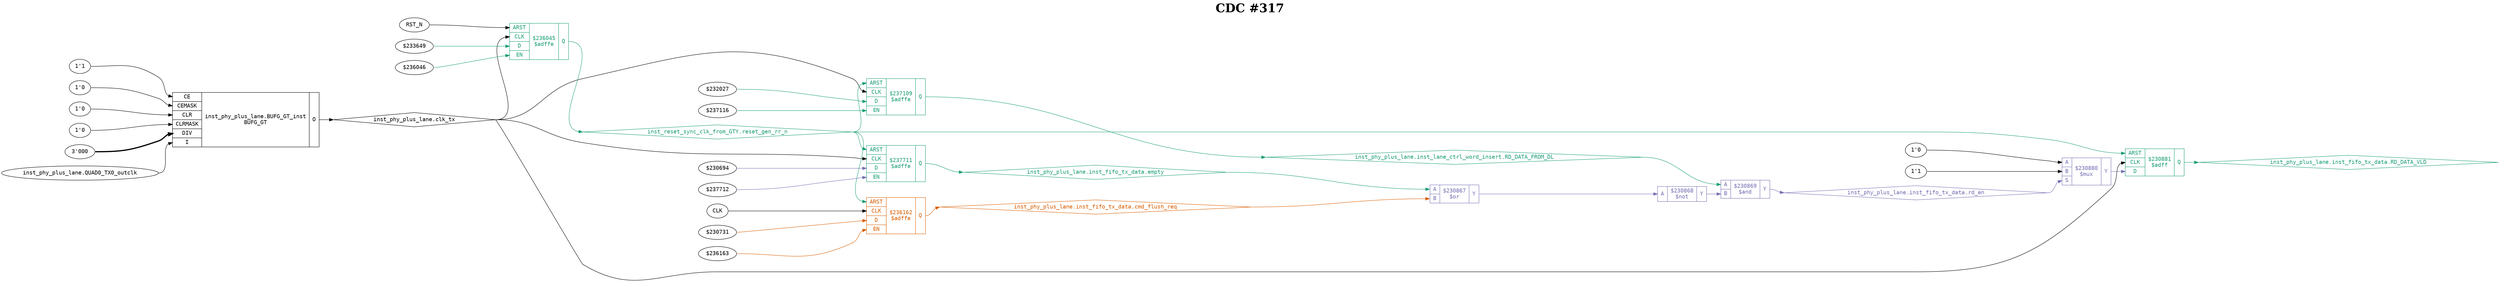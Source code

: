 digraph "spacefibre_light_top" {
label=<<b>CDC #317</b>>;
labelloc="t"
fontsize="30"
node ["fontname"="Courier"]
edge ["fontname"="Courier"]
rankdir="LR";
remincross=true;
n4 [ shape=diamond, label="inst_phy_plus_lane.clk_tx", color="black", fontcolor="black", href="/src/module_phy_plus_lane/phy_plus_lane.vhd#651" ];
n5 [ shape=diamond, label="inst_phy_plus_lane.inst_fifo_tx_data.RD_DATA_VLD", colorscheme="dark28", color="1", fontcolor="1", href="/src/ip/fifo_dc/fifo_dc.vhd#55" ];
n6 [ shape=diamond, label="inst_phy_plus_lane.inst_fifo_tx_data.cmd_flush_req", colorscheme="dark28", color="2", fontcolor="2", href="/src/ip/fifo_dc/fifo_dc.vhd#111" ];
n7 [ shape=diamond, label="inst_phy_plus_lane.inst_fifo_tx_data.empty", colorscheme="dark28", color="1", fontcolor="1", href="/src/ip/fifo_dc/fifo_dc.vhd#129" ];
n8 [ shape=diamond, label="inst_phy_plus_lane.inst_fifo_tx_data.rd_en", colorscheme="dark28", color="3", fontcolor="3", href="/src/ip/fifo_dc/fifo_dc.vhd#124" ];
n9 [ shape=diamond, label="inst_phy_plus_lane.inst_lane_ctrl_word_insert.RD_DATA_FROM_DL", colorscheme="dark28", color="1", fontcolor="1", href="/src/module_phy_plus_lane/lane_ctrl_word_insert.vhd#39" ];
n10 [ shape=diamond, label="inst_reset_sync_clk_from_GTY.reset_gen_rr_n", colorscheme="dark28", color="1", fontcolor="1", href="/src/ip_spacefibre_light_top/reset_gen.vhd#46" ];
{ rank="source";}
{ rank="sink";}
v0 [ label="RST_N" ];
v1 [ label="$233649" ];
v2 [ label="$236046" ];
c16 [ shape=record, label="{{<p11> ARST|<p12> CLK|<p13> D|<p14> EN}|$236045\n$adffe|{<p15> Q}}", colorscheme="dark28", color="1", fontcolor="1" , href="/src/ip_spacefibre_light_top/reset_gen.vhd#56"  ];
v3 [ label="CLK" ];
v4 [ label="$230731" ];
v5 [ label="$236163" ];
c17 [ shape=record, label="{{<p11> ARST|<p12> CLK|<p13> D|<p14> EN}|$236162\n$adffe|{<p15> Q}}", colorscheme="dark28", color="2", fontcolor="2" , href="/src/ip/fifo_dc/fifo_dc.vhd#440"  ];
v6 [ label="$232027" ];
v7 [ label="$237116" ];
c18 [ shape=record, label="{{<p11> ARST|<p12> CLK|<p13> D|<p14> EN}|$237109\n$adffe|{<p15> Q}}", colorscheme="dark28", color="1", fontcolor="1" , href="/src/module_phy_plus_lane/lane_ctrl_word_insert.vhd#79"  ];
v8 [ label="$230694" ];
v9 [ label="$237712" ];
c19 [ shape=record, label="{{<p11> ARST|<p12> CLK|<p13> D|<p14> EN}|$237711\n$adffe|{<p15> Q}}", colorscheme="dark28", color="1", fontcolor="1" , href="/src/ip/fifo_dc/fifo_dc.vhd#378"  ];
c20 [ shape=record, label="{{<p11> ARST|<p12> CLK|<p13> D}|$230881\n$adff|{<p15> Q}}", colorscheme="dark28", color="1", fontcolor="1" , href="/src/ip/fifo_dc/fifo_dc.vhd#300"  ];
c24 [ shape=record, label="{{<p21> A|<p22> B}|$230867\n$or|{<p23> Y}}", colorscheme="dark28", color="3", fontcolor="3" , href="/src/ip/fifo_dc/fifo_dc.vhd#290"  ];
c25 [ shape=record, label="{{<p21> A}|$230868\n$not|{<p23> Y}}", colorscheme="dark28", color="3", fontcolor="3" , href="/src/ip/fifo_dc/fifo_dc.vhd#290"  ];
c26 [ shape=record, label="{{<p21> A|<p22> B}|$230869\n$and|{<p23> Y}}", colorscheme="dark28", color="3", fontcolor="3" , href="/src/ip/fifo_dc/fifo_dc.vhd#290"  ];
v10 [ label="1'0" ];
v11 [ label="1'1" ];
c28 [ shape=record, label="{{<p21> A|<p22> B|<p27> S}|$230880\n$mux|{<p23> Y}}", colorscheme="dark28", color="3", fontcolor="3" , href="/src/ip/fifo_dc/fifo_dc.vhd#305"  ];
v12 [ label="1'1" ];
v13 [ label="1'0" ];
v14 [ label="1'0" ];
v15 [ label="1'0" ];
v16 [ label="3'000" ];
v17 [ label="inst_phy_plus_lane.QUAD0_TX0_outclk" ];
c36 [ shape=record, label="{{<p29> CE|<p30> CEMASK|<p31> CLR|<p32> CLRMASK|<p33> DIV|<p34> I}|inst_phy_plus_lane.BUFG_GT_inst\nBUFG_GT|{<p35> O}}", href="/src/module_phy_plus_lane/phy_plus_lane.vhd#991"  ];
c24:p23:e -> c25:p21:w [colorscheme="dark28", color="3", fontcolor="3", label=""];
c16:p15:e -> n10:w [colorscheme="dark28", color="1", fontcolor="1", label=""];
n10:e -> c17:p11:w [colorscheme="dark28", color="1", fontcolor="1", label=""];
n10:e -> c18:p11:w [colorscheme="dark28", color="1", fontcolor="1", label=""];
n10:e -> c19:p11:w [colorscheme="dark28", color="1", fontcolor="1", label=""];
n10:e -> c20:p11:w [colorscheme="dark28", color="1", fontcolor="1", label=""];
c25:p23:e -> c26:p22:w [colorscheme="dark28", color="3", fontcolor="3", label=""];
c28:p23:e -> c20:p13:w [colorscheme="dark28", color="3", fontcolor="3", label=""];
c36:p35:e -> n4:w [color="black", fontcolor="black", label=""];
n4:e -> c16:p12:w [color="black", fontcolor="black", label=""];
n4:e -> c18:p12:w [color="black", fontcolor="black", label=""];
n4:e -> c19:p12:w [color="black", fontcolor="black", label=""];
n4:e -> c20:p12:w [color="black", fontcolor="black", label=""];
c20:p15:e -> n5:w [colorscheme="dark28", color="1", fontcolor="1", label=""];
c17:p15:e -> n6:w [colorscheme="dark28", color="2", fontcolor="2", label=""];
n6:e -> c24:p22:w [colorscheme="dark28", color="2", fontcolor="2", label=""];
c19:p15:e -> n7:w [colorscheme="dark28", color="1", fontcolor="1", label=""];
n7:e -> c24:p21:w [colorscheme="dark28", color="1", fontcolor="1", label=""];
c26:p23:e -> n8:w [colorscheme="dark28", color="3", fontcolor="3", label=""];
n8:e -> c28:p27:w [colorscheme="dark28", color="3", fontcolor="3", label=""];
c18:p15:e -> n9:w [colorscheme="dark28", color="1", fontcolor="1", label=""];
n9:e -> c26:p21:w [colorscheme="dark28", color="1", fontcolor="1", label=""];
v0:e -> c16:p11:w [color="black", fontcolor="black", label=""];
v1:e -> c16:p13:w [colorscheme="dark28", color="1", fontcolor="1", label=""];
v10:e -> c28:p21:w [color="black", fontcolor="black", label=""];
v11:e -> c28:p22:w [color="black", fontcolor="black", label=""];
v12:e -> c36:p29:w [color="black", fontcolor="black", label=""];
v13:e -> c36:p30:w [color="black", fontcolor="black", label=""];
v14:e -> c36:p31:w [color="black", fontcolor="black", label=""];
v15:e -> c36:p32:w [color="black", fontcolor="black", label=""];
v16:e -> c36:p33:w [color="black", fontcolor="black", style="setlinewidth(3)", label=""];
v17:e -> c36:p34:w [color="black", fontcolor="black", label=""];
v2:e -> c16:p14:w [colorscheme="dark28", color="1", fontcolor="1", label=""];
v3:e -> c17:p12:w [color="black", fontcolor="black", label=""];
v4:e -> c17:p13:w [colorscheme="dark28", color="2", fontcolor="2", label=""];
v5:e -> c17:p14:w [colorscheme="dark28", color="2", fontcolor="2", label=""];
v6:e -> c18:p13:w [colorscheme="dark28", color="1", fontcolor="1", label=""];
v7:e -> c18:p14:w [colorscheme="dark28", color="1", fontcolor="1", label=""];
v8:e -> c19:p13:w [colorscheme="dark28", color="3", fontcolor="3", label=""];
v9:e -> c19:p14:w [colorscheme="dark28", color="3", fontcolor="3", label=""];
}
